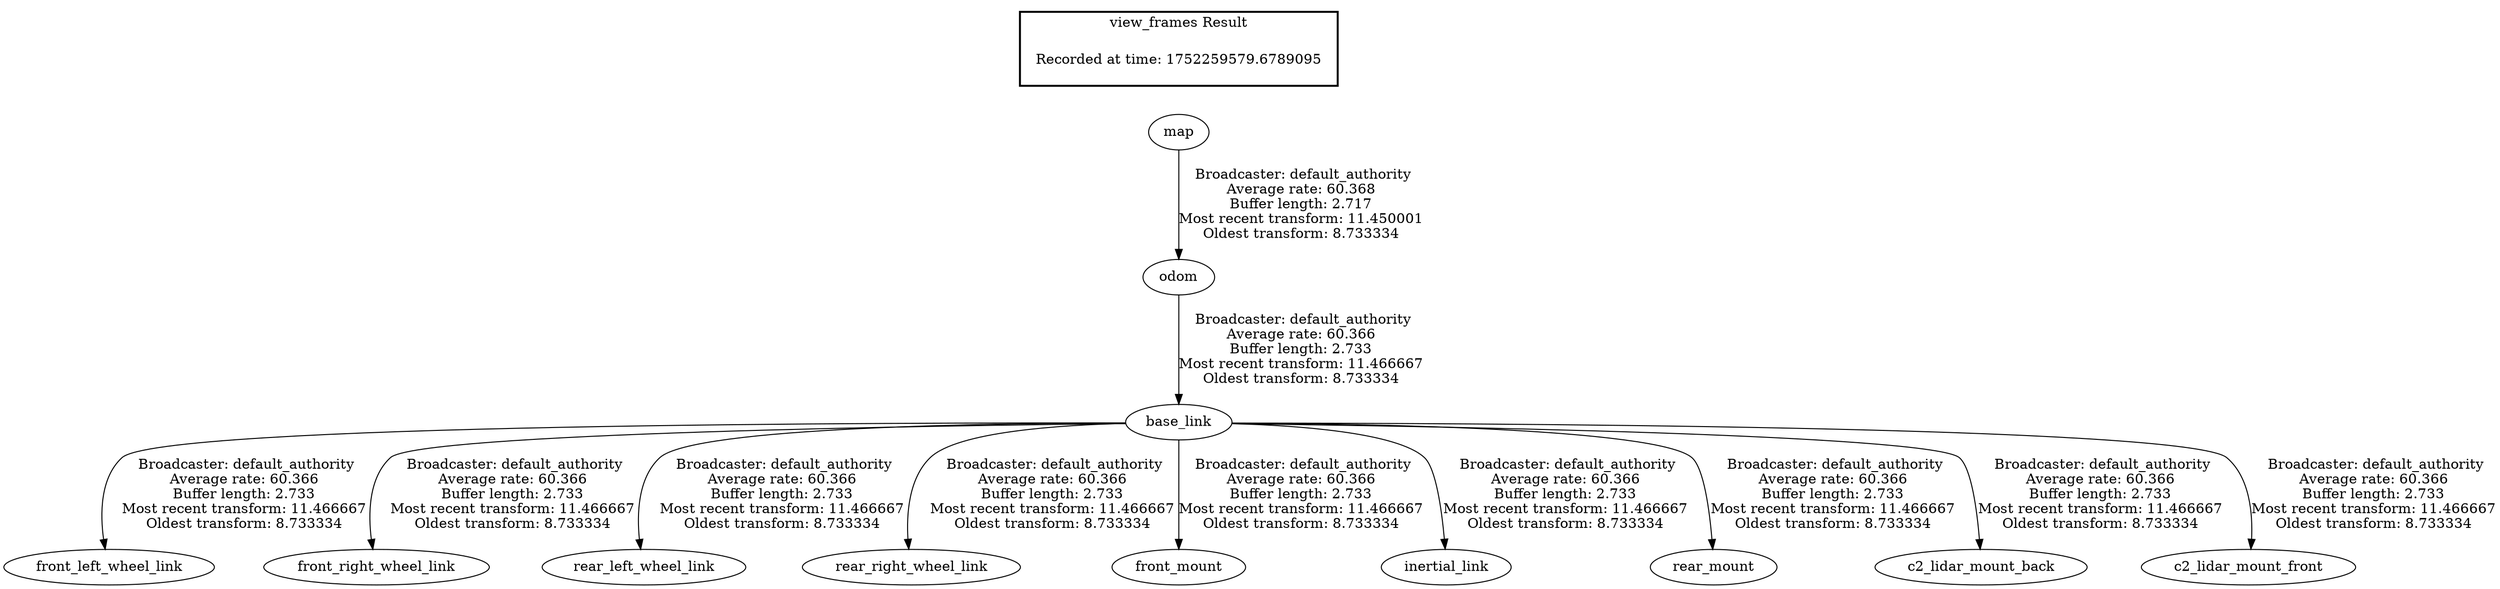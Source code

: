 digraph G {
"odom" -> "base_link"[label=" Broadcaster: default_authority\nAverage rate: 60.366\nBuffer length: 2.733\nMost recent transform: 11.466667\nOldest transform: 8.733334\n"];
"map" -> "odom"[label=" Broadcaster: default_authority\nAverage rate: 60.368\nBuffer length: 2.717\nMost recent transform: 11.450001\nOldest transform: 8.733334\n"];
"base_link" -> "front_left_wheel_link"[label=" Broadcaster: default_authority\nAverage rate: 60.366\nBuffer length: 2.733\nMost recent transform: 11.466667\nOldest transform: 8.733334\n"];
"base_link" -> "front_right_wheel_link"[label=" Broadcaster: default_authority\nAverage rate: 60.366\nBuffer length: 2.733\nMost recent transform: 11.466667\nOldest transform: 8.733334\n"];
"base_link" -> "rear_left_wheel_link"[label=" Broadcaster: default_authority\nAverage rate: 60.366\nBuffer length: 2.733\nMost recent transform: 11.466667\nOldest transform: 8.733334\n"];
"base_link" -> "rear_right_wheel_link"[label=" Broadcaster: default_authority\nAverage rate: 60.366\nBuffer length: 2.733\nMost recent transform: 11.466667\nOldest transform: 8.733334\n"];
"base_link" -> "front_mount"[label=" Broadcaster: default_authority\nAverage rate: 60.366\nBuffer length: 2.733\nMost recent transform: 11.466667\nOldest transform: 8.733334\n"];
"base_link" -> "inertial_link"[label=" Broadcaster: default_authority\nAverage rate: 60.366\nBuffer length: 2.733\nMost recent transform: 11.466667\nOldest transform: 8.733334\n"];
"base_link" -> "rear_mount"[label=" Broadcaster: default_authority\nAverage rate: 60.366\nBuffer length: 2.733\nMost recent transform: 11.466667\nOldest transform: 8.733334\n"];
"base_link" -> "c2_lidar_mount_back"[label=" Broadcaster: default_authority\nAverage rate: 60.366\nBuffer length: 2.733\nMost recent transform: 11.466667\nOldest transform: 8.733334\n"];
"base_link" -> "c2_lidar_mount_front"[label=" Broadcaster: default_authority\nAverage rate: 60.366\nBuffer length: 2.733\nMost recent transform: 11.466667\nOldest transform: 8.733334\n"];
edge [style=invis];
 subgraph cluster_legend { style=bold; color=black; label ="view_frames Result";
"Recorded at time: 1752259579.6789095"[ shape=plaintext ] ;
}->"map";
}